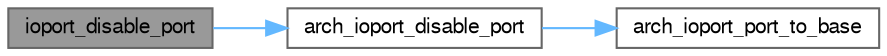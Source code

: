 digraph "ioport_disable_port"
{
 // LATEX_PDF_SIZE
  bgcolor="transparent";
  edge [fontname=FreeSans,fontsize=10,labelfontname=FreeSans,labelfontsize=10];
  node [fontname=FreeSans,fontsize=10,shape=box,height=0.2,width=0.4];
  rankdir="LR";
  Node1 [label="ioport_disable_port",height=0.2,width=0.4,color="gray40", fillcolor="grey60", style="filled", fontcolor="black",tooltip="Disable multiple pins in a single IOPORT port."];
  Node1 -> Node2 [color="steelblue1",style="solid"];
  Node2 [label="arch_ioport_disable_port",height=0.2,width=0.4,color="grey40", fillcolor="white", style="filled",URL="$ioport__pio_8h.html#af570c68f452d88cc2643b2e9edf1c3ad",tooltip=" "];
  Node2 -> Node3 [color="steelblue1",style="solid"];
  Node3 [label="arch_ioport_port_to_base",height=0.2,width=0.4,color="grey40", fillcolor="white", style="filled",URL="$ioport__pio_8h.html#ac2b01a65bf5686910b77f6b606497df2",tooltip=" "];
}
